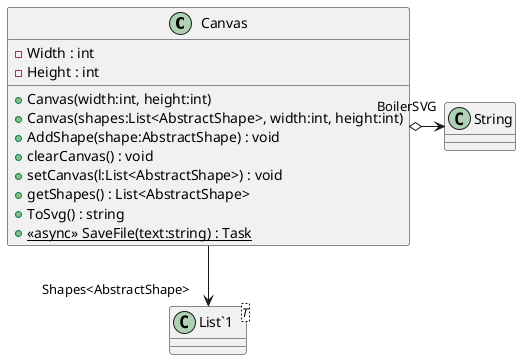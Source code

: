 @startuml
class Canvas {
    - Width : int
    - Height : int
    + Canvas(width:int, height:int)
    + Canvas(shapes:List<AbstractShape>, width:int, height:int)
    + AddShape(shape:AbstractShape) : void
    + clearCanvas() : void
    + setCanvas(l:List<AbstractShape>) : void
    + getShapes() : List<AbstractShape>
    + ToSvg() : string
    + {static} <<async>> SaveFile(text:string) : Task
}
class "List`1"<T> {
}
Canvas --> "Shapes<AbstractShape>" "List`1"
Canvas o-> "BoilerSVG" String
@enduml
